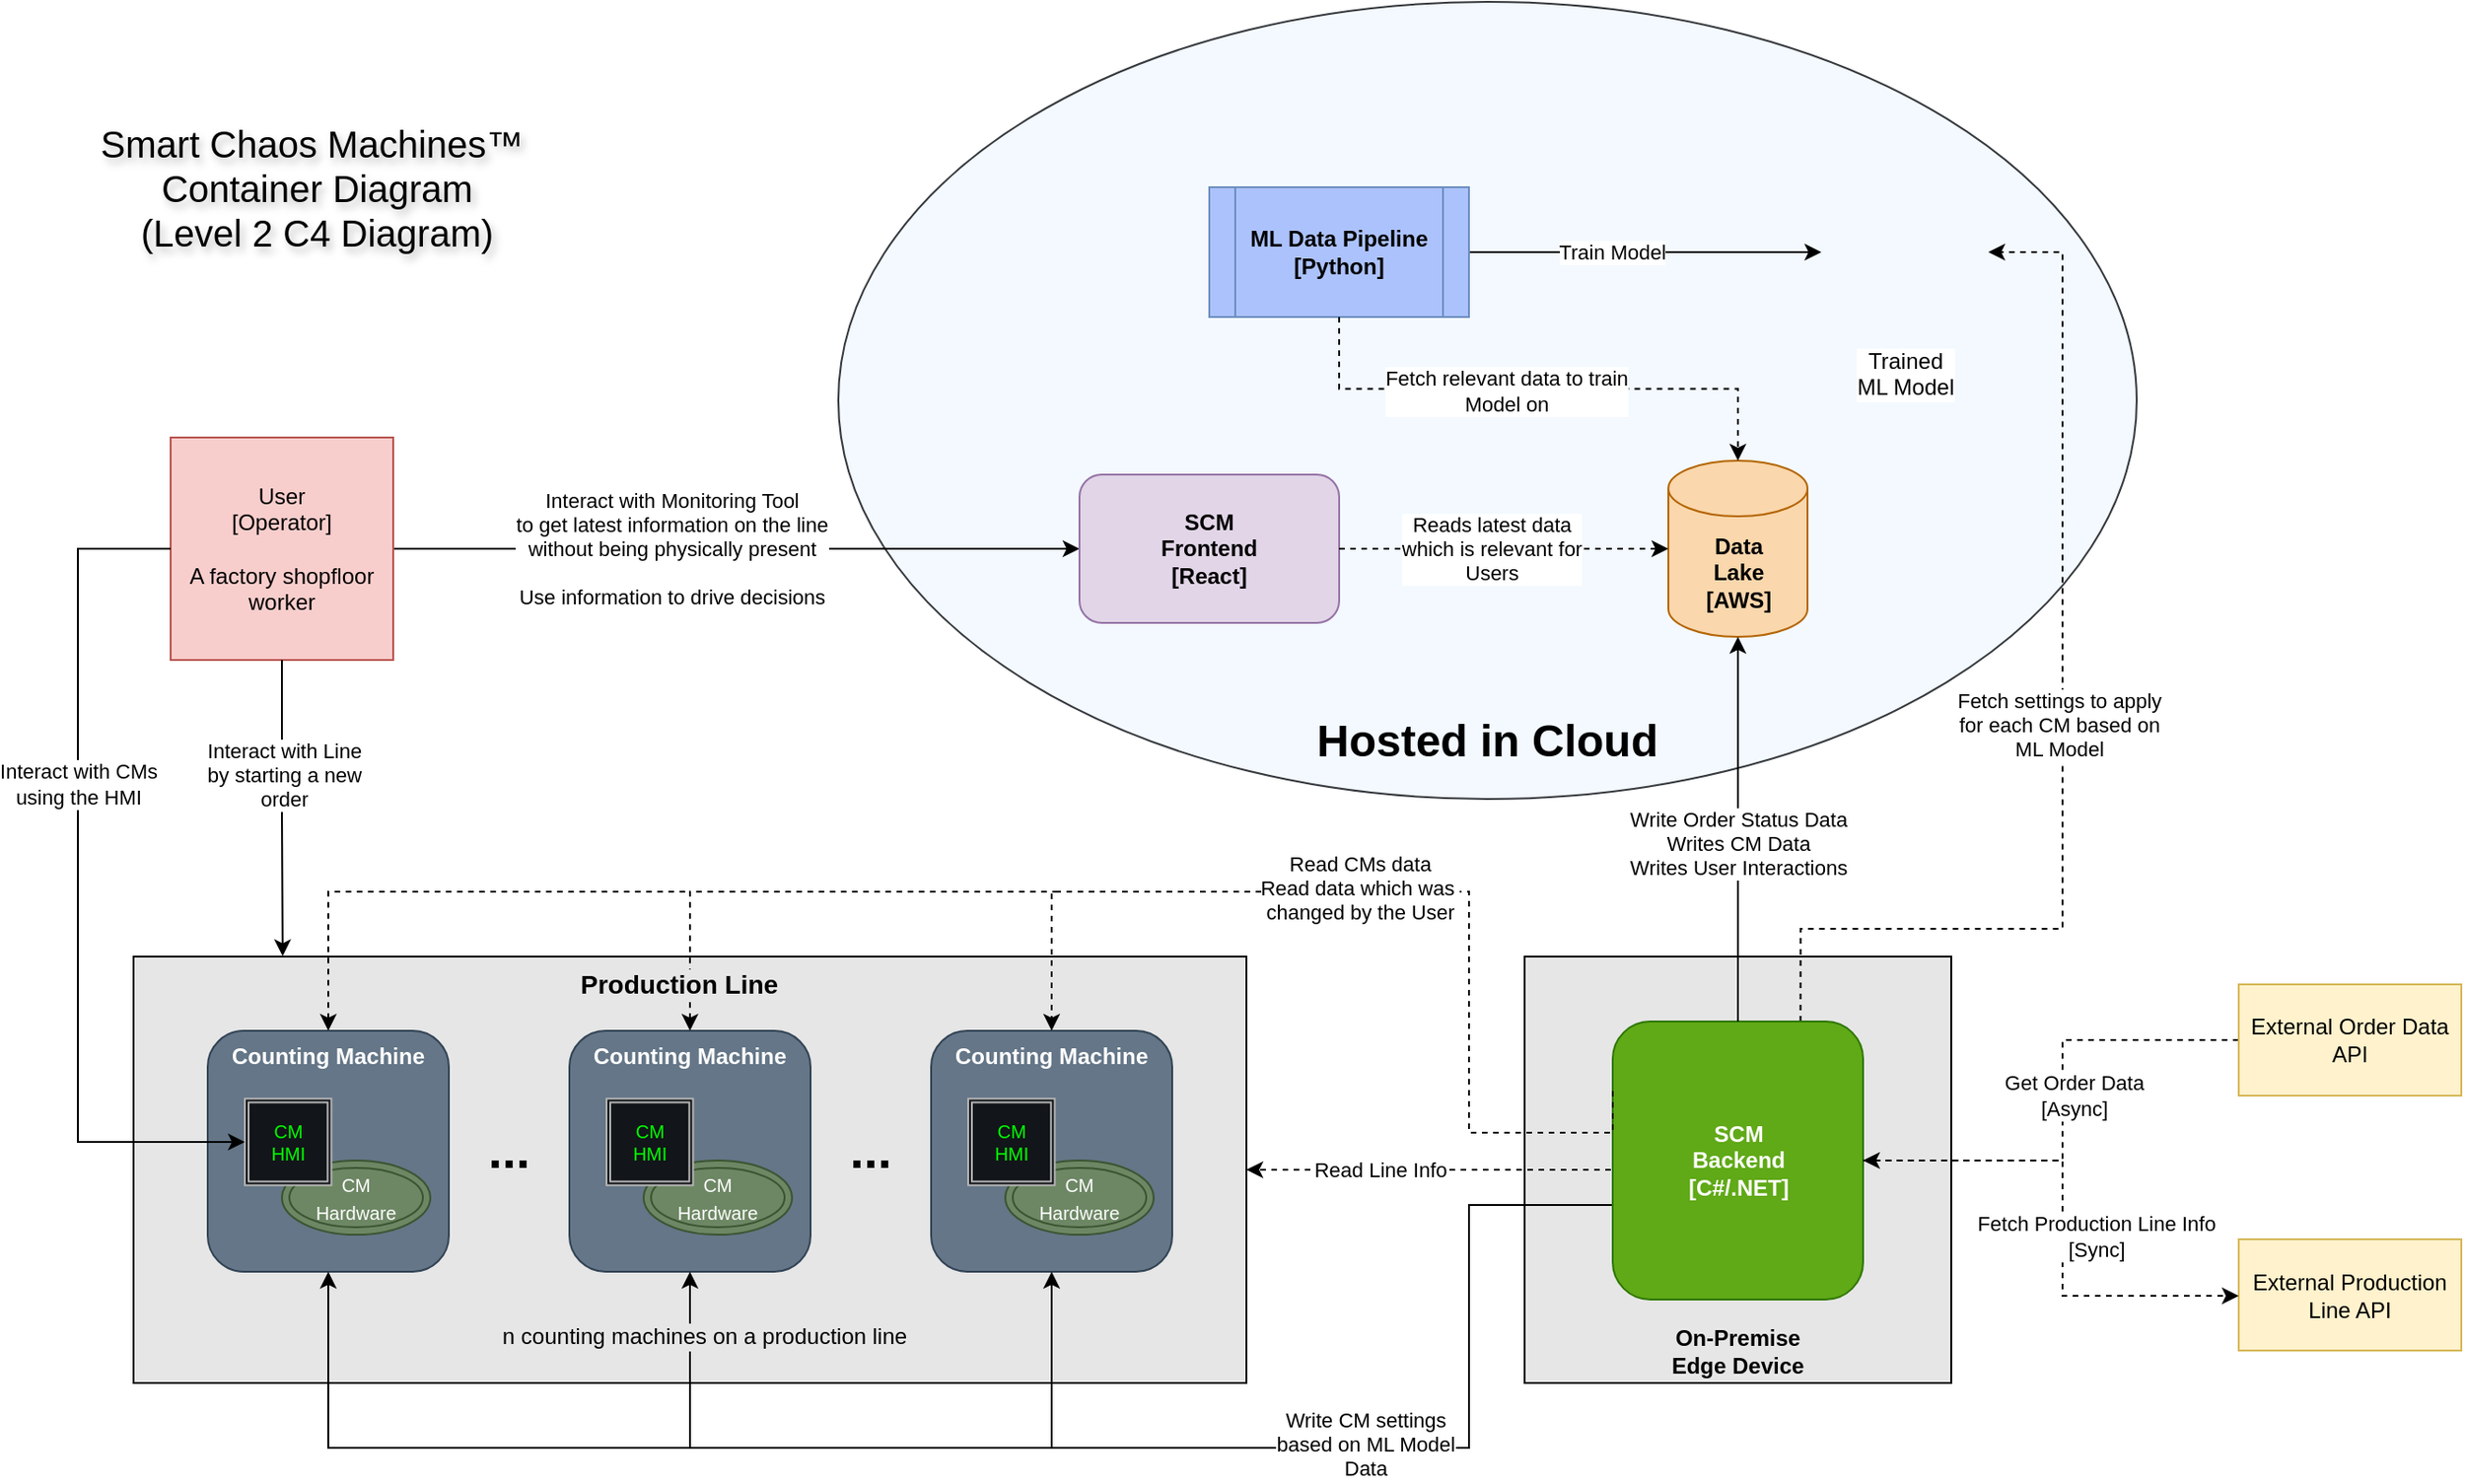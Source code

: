 <mxfile version="28.0.7">
  <diagram name="Page-1" id="Eh93fuZDlFWpbSS4P9uI">
    <mxGraphModel dx="557" dy="372" grid="1" gridSize="10" guides="1" tooltips="1" connect="1" arrows="1" fold="1" page="1" pageScale="1" pageWidth="850" pageHeight="1100" math="0" shadow="0">
      <root>
        <mxCell id="0" />
        <mxCell id="1" parent="0" />
        <mxCell id="BcEj_neSAS26KWRLNINa-44" value="&lt;font style=&quot;font-size: 24px;&quot;&gt;&lt;b&gt;Hosted in Cloud&lt;/b&gt;&lt;/font&gt;&lt;div&gt;&lt;br&gt;&lt;/div&gt;" style="ellipse;whiteSpace=wrap;html=1;verticalAlign=bottom;labelPosition=center;verticalLabelPosition=middle;align=center;fillColor=#F3F9FF;strokeColor=#36393d;" parent="1" vertex="1">
          <mxGeometry x="460" y="20" width="700" height="430" as="geometry" />
        </mxCell>
        <mxCell id="BcEj_neSAS26KWRLNINa-22" value="" style="rounded=0;whiteSpace=wrap;html=1;verticalAlign=top;gradientColor=none;fillColor=#E6E6E6;" parent="1" vertex="1">
          <mxGeometry x="80" y="535" width="600" height="230" as="geometry" />
        </mxCell>
        <mxCell id="BcEj_neSAS26KWRLNINa-40" style="edgeStyle=orthogonalEdgeStyle;rounded=0;orthogonalLoop=1;jettySize=auto;html=1;entryX=0;entryY=0.5;entryDx=0;entryDy=0;" parent="1" source="BcEj_neSAS26KWRLNINa-1" target="BcEj_neSAS26KWRLNINa-27" edge="1">
          <mxGeometry relative="1" as="geometry" />
        </mxCell>
        <mxCell id="BcEj_neSAS26KWRLNINa-41" value="Interact with Monitoring Tool&lt;div&gt;to get latest information on the line&lt;/div&gt;&lt;div&gt;without being physically present&lt;/div&gt;&lt;div&gt;&lt;br&gt;&lt;/div&gt;&lt;div&gt;Use information to drive decisions&lt;/div&gt;" style="edgeLabel;html=1;align=center;verticalAlign=middle;resizable=0;points=[];" parent="BcEj_neSAS26KWRLNINa-40" vertex="1" connectable="0">
          <mxGeometry x="-0.403" relative="1" as="geometry">
            <mxPoint x="39" as="offset" />
          </mxGeometry>
        </mxCell>
        <mxCell id="BcEj_neSAS26KWRLNINa-1" value="User&lt;div&gt;[Operator]&lt;/div&gt;&lt;div&gt;&lt;br&gt;&lt;/div&gt;&lt;div&gt;A factory shopfloor worker&lt;/div&gt;" style="whiteSpace=wrap;html=1;aspect=fixed;fillColor=#f8cecc;strokeColor=#b85450;" parent="1" vertex="1">
          <mxGeometry x="100" y="255" width="120" height="120" as="geometry" />
        </mxCell>
        <mxCell id="BcEj_neSAS26KWRLNINa-2" value="Smart Chaos Machines™&amp;nbsp;&lt;div&gt;Container Diagram&lt;/div&gt;&lt;div&gt;(Level 2 C4 Diagram)&lt;/div&gt;" style="text;html=1;align=center;verticalAlign=middle;whiteSpace=wrap;rounded=0;fontSize=20;textShadow=1;" parent="1" vertex="1">
          <mxGeometry x="38.75" y="80" width="280" height="80" as="geometry" />
        </mxCell>
        <mxCell id="BcEj_neSAS26KWRLNINa-10" value="" style="group;textShadow=0;labelBorderColor=none;" parent="1" vertex="1" connectable="0">
          <mxGeometry x="120" y="575" width="130" height="130" as="geometry" />
        </mxCell>
        <mxCell id="BcEj_neSAS26KWRLNINa-7" value="Counting Machine" style="whiteSpace=wrap;html=1;aspect=fixed;verticalAlign=top;rounded=1;fillColor=#647687;fontColor=#ffffff;strokeColor=#314354;fontStyle=1" parent="BcEj_neSAS26KWRLNINa-10" vertex="1">
          <mxGeometry width="130" height="130" as="geometry" />
        </mxCell>
        <mxCell id="BcEj_neSAS26KWRLNINa-5" value="&lt;font style=&quot;font-size: 10px;&quot;&gt;CM&lt;/font&gt;&lt;div&gt;&lt;font style=&quot;font-size: 10px;&quot;&gt;Hardware&lt;/font&gt;&lt;/div&gt;" style="ellipse;shape=doubleEllipse;whiteSpace=wrap;html=1;fillColor=#6d8764;fontColor=#ffffff;strokeColor=#3A5431;" parent="BcEj_neSAS26KWRLNINa-10" vertex="1">
          <mxGeometry x="40.003" y="70" width="80.0" height="40.0" as="geometry" />
        </mxCell>
        <mxCell id="BcEj_neSAS26KWRLNINa-6" value="&lt;span&gt;&lt;font&gt;CM&lt;/font&gt;&lt;/span&gt;&lt;div&gt;&lt;span&gt;&lt;font&gt;HMI&lt;/font&gt;&lt;/span&gt;&lt;/div&gt;" style="shape=ext;double=1;whiteSpace=wrap;html=1;aspect=fixed;fillColor=#121519;fontColor=#00FF00;strokeColor=#B3B3B3;glass=0;rounded=0;shadow=0;gradientColor=none;labelBackgroundColor=none;fontSize=10;fontStyle=0" parent="BcEj_neSAS26KWRLNINa-10" vertex="1">
          <mxGeometry x="20.003" y="36.667" width="46.667" height="46.667" as="geometry" />
        </mxCell>
        <mxCell id="BcEj_neSAS26KWRLNINa-11" style="edgeStyle=orthogonalEdgeStyle;rounded=0;orthogonalLoop=1;jettySize=auto;html=1;entryX=0;entryY=0.5;entryDx=0;entryDy=0;exitX=0;exitY=0.5;exitDx=0;exitDy=0;" parent="1" source="BcEj_neSAS26KWRLNINa-1" target="BcEj_neSAS26KWRLNINa-6" edge="1">
          <mxGeometry relative="1" as="geometry">
            <Array as="points">
              <mxPoint x="50" y="315" />
              <mxPoint x="50" y="635" />
            </Array>
          </mxGeometry>
        </mxCell>
        <mxCell id="BcEj_neSAS26KWRLNINa-12" value="Interact with CMs&lt;div&gt;using the HMI&lt;/div&gt;" style="edgeLabel;html=1;align=center;verticalAlign=middle;resizable=0;points=[];" parent="BcEj_neSAS26KWRLNINa-11" vertex="1" connectable="0">
          <mxGeometry x="-0.402" y="1" relative="1" as="geometry">
            <mxPoint x="-1" y="39" as="offset" />
          </mxGeometry>
        </mxCell>
        <mxCell id="BcEj_neSAS26KWRLNINa-13" value="" style="group;textShadow=0;labelBorderColor=none;" parent="1" vertex="1" connectable="0">
          <mxGeometry x="315" y="575" width="130" height="130" as="geometry" />
        </mxCell>
        <mxCell id="BcEj_neSAS26KWRLNINa-14" value="Counting Machine" style="whiteSpace=wrap;html=1;aspect=fixed;verticalAlign=top;rounded=1;fillColor=#647687;fontColor=#ffffff;strokeColor=#314354;fontStyle=1" parent="BcEj_neSAS26KWRLNINa-13" vertex="1">
          <mxGeometry width="130" height="130" as="geometry" />
        </mxCell>
        <mxCell id="BcEj_neSAS26KWRLNINa-15" value="&lt;font style=&quot;font-size: 10px;&quot;&gt;CM&lt;/font&gt;&lt;div&gt;&lt;font style=&quot;font-size: 10px;&quot;&gt;Hardware&lt;/font&gt;&lt;/div&gt;" style="ellipse;shape=doubleEllipse;whiteSpace=wrap;html=1;fillColor=#6d8764;fontColor=#ffffff;strokeColor=#3A5431;" parent="BcEj_neSAS26KWRLNINa-13" vertex="1">
          <mxGeometry x="40.003" y="70" width="80.0" height="40.0" as="geometry" />
        </mxCell>
        <mxCell id="BcEj_neSAS26KWRLNINa-16" value="&lt;span&gt;&lt;font&gt;CM&lt;/font&gt;&lt;/span&gt;&lt;div&gt;&lt;span&gt;&lt;font&gt;HMI&lt;/font&gt;&lt;/span&gt;&lt;/div&gt;" style="shape=ext;double=1;whiteSpace=wrap;html=1;aspect=fixed;fillColor=#121519;fontColor=#00FF00;strokeColor=#B3B3B3;glass=0;rounded=0;shadow=0;gradientColor=none;labelBackgroundColor=none;fontSize=10;fontStyle=0" parent="BcEj_neSAS26KWRLNINa-13" vertex="1">
          <mxGeometry x="20.003" y="36.667" width="46.667" height="46.667" as="geometry" />
        </mxCell>
        <mxCell id="BcEj_neSAS26KWRLNINa-17" value="" style="group" parent="1" vertex="1" connectable="0">
          <mxGeometry x="510" y="575" width="130" height="130" as="geometry" />
        </mxCell>
        <mxCell id="BcEj_neSAS26KWRLNINa-18" value="Counting Machine" style="whiteSpace=wrap;html=1;aspect=fixed;verticalAlign=top;rounded=1;fillColor=#647687;fontColor=#ffffff;strokeColor=#314354;fontStyle=1;textShadow=0;labelBorderColor=none;" parent="BcEj_neSAS26KWRLNINa-17" vertex="1">
          <mxGeometry width="130" height="130" as="geometry" />
        </mxCell>
        <mxCell id="BcEj_neSAS26KWRLNINa-19" value="&lt;font style=&quot;font-size: 10px;&quot;&gt;CM&lt;/font&gt;&lt;div&gt;&lt;font style=&quot;font-size: 10px;&quot;&gt;Hardware&lt;/font&gt;&lt;/div&gt;" style="ellipse;shape=doubleEllipse;whiteSpace=wrap;html=1;fillColor=#6d8764;fontColor=#ffffff;strokeColor=#3A5431;" parent="BcEj_neSAS26KWRLNINa-17" vertex="1">
          <mxGeometry x="40.003" y="70" width="80.0" height="40.0" as="geometry" />
        </mxCell>
        <mxCell id="BcEj_neSAS26KWRLNINa-20" value="&lt;span&gt;&lt;font&gt;CM&lt;/font&gt;&lt;/span&gt;&lt;div&gt;&lt;span&gt;&lt;font&gt;HMI&lt;/font&gt;&lt;/span&gt;&lt;/div&gt;" style="shape=ext;double=1;whiteSpace=wrap;html=1;aspect=fixed;fillColor=#121519;fontColor=#00FF00;strokeColor=#B3B3B3;glass=0;rounded=0;shadow=0;gradientColor=none;labelBackgroundColor=none;fontSize=10;fontStyle=0" parent="BcEj_neSAS26KWRLNINa-17" vertex="1">
          <mxGeometry x="20.003" y="36.667" width="46.667" height="46.667" as="geometry" />
        </mxCell>
        <mxCell id="BcEj_neSAS26KWRLNINa-24" value="&lt;font style=&quot;font-size: 27px;&quot;&gt;&lt;b&gt;...&lt;/b&gt;&lt;/font&gt;" style="text;html=1;align=center;verticalAlign=middle;whiteSpace=wrap;rounded=0;" parent="1" vertex="1">
          <mxGeometry x="250" y="625" width="65" height="30" as="geometry" />
        </mxCell>
        <mxCell id="BcEj_neSAS26KWRLNINa-27" value="SCM&lt;br&gt;Frontend&lt;div&gt;[React]&lt;/div&gt;" style="rounded=1;whiteSpace=wrap;html=1;fontStyle=1;fillColor=#e1d5e7;strokeColor=#9673a6;" parent="1" vertex="1">
          <mxGeometry x="590" y="275" width="140" height="80" as="geometry" />
        </mxCell>
        <mxCell id="BcEj_neSAS26KWRLNINa-28" value="Data&lt;div&gt;Lake&lt;/div&gt;&lt;div&gt;[AWS]&lt;/div&gt;" style="shape=cylinder3;whiteSpace=wrap;html=1;boundedLbl=1;backgroundOutline=1;size=15;fontStyle=1;fillColor=#fad7ac;strokeColor=#b46504;" parent="1" vertex="1">
          <mxGeometry x="907.5" y="267.5" width="75" height="95" as="geometry" />
        </mxCell>
        <mxCell id="BcEj_neSAS26KWRLNINa-31" value="On-Premise&lt;div&gt;Edge Device&lt;/div&gt;" style="whiteSpace=wrap;html=1;aspect=fixed;verticalAlign=bottom;fontStyle=1;fillColor=#E6E6E6;" parent="1" vertex="1">
          <mxGeometry x="830" y="535" width="230" height="230" as="geometry" />
        </mxCell>
        <mxCell id="BcEj_neSAS26KWRLNINa-32" value="&lt;font style=&quot;font-size: 27px;&quot;&gt;&lt;b&gt;...&lt;/b&gt;&lt;/font&gt;" style="text;html=1;align=center;verticalAlign=middle;whiteSpace=wrap;rounded=0;" parent="1" vertex="1">
          <mxGeometry x="445" y="625" width="65" height="30" as="geometry" />
        </mxCell>
        <mxCell id="BcEj_neSAS26KWRLNINa-47" style="edgeStyle=orthogonalEdgeStyle;rounded=0;orthogonalLoop=1;jettySize=auto;html=1;exitX=1;exitY=0.5;exitDx=0;exitDy=0;dashed=1;entryX=0;entryY=0.5;entryDx=0;entryDy=0;startArrow=classic;startFill=1;endArrow=none;endFill=0;" parent="1" source="BcEj_neSAS26KWRLNINa-26" target="BcEj_neSAS26KWRLNINa-75" edge="1">
          <mxGeometry relative="1" as="geometry">
            <mxPoint x="1250" y="648" as="targetPoint" />
            <Array as="points">
              <mxPoint x="1120" y="645" />
              <mxPoint x="1120" y="580" />
            </Array>
          </mxGeometry>
        </mxCell>
        <mxCell id="BcEj_neSAS26KWRLNINa-53" value="Get Order Data&lt;div&gt;[Async]&lt;/div&gt;" style="edgeLabel;html=1;align=center;verticalAlign=middle;resizable=0;points=[];" parent="BcEj_neSAS26KWRLNINa-47" vertex="1" connectable="0">
          <mxGeometry x="0.005" y="2" relative="1" as="geometry">
            <mxPoint x="8" y="-8" as="offset" />
          </mxGeometry>
        </mxCell>
        <mxCell id="BcEj_neSAS26KWRLNINa-49" style="edgeStyle=orthogonalEdgeStyle;rounded=0;orthogonalLoop=1;jettySize=auto;html=1;exitX=0;exitY=0.5;exitDx=0;exitDy=0;entryX=1;entryY=0.5;entryDx=0;entryDy=0;dashed=1;" parent="1" source="BcEj_neSAS26KWRLNINa-26" target="BcEj_neSAS26KWRLNINa-22" edge="1">
          <mxGeometry relative="1" as="geometry">
            <Array as="points">
              <mxPoint x="850" y="650" />
              <mxPoint x="850" y="650" />
            </Array>
          </mxGeometry>
        </mxCell>
        <mxCell id="BcEj_neSAS26KWRLNINa-50" value="Read Line Info" style="edgeLabel;html=1;align=center;verticalAlign=middle;resizable=0;points=[];" parent="BcEj_neSAS26KWRLNINa-49" vertex="1" connectable="0">
          <mxGeometry x="0.371" y="-1" relative="1" as="geometry">
            <mxPoint x="8" y="1" as="offset" />
          </mxGeometry>
        </mxCell>
        <mxCell id="BcEj_neSAS26KWRLNINa-55" style="edgeStyle=orthogonalEdgeStyle;rounded=0;orthogonalLoop=1;jettySize=auto;html=1;exitX=0.75;exitY=0;exitDx=0;exitDy=0;dashed=1;entryX=1;entryY=0.5;entryDx=0;entryDy=0;" parent="1" source="BcEj_neSAS26KWRLNINa-26" target="BcEj_neSAS26KWRLNINa-52" edge="1">
          <mxGeometry relative="1" as="geometry">
            <Array as="points">
              <mxPoint x="979" y="520" />
              <mxPoint x="1120" y="520" />
              <mxPoint x="1120" y="155" />
            </Array>
            <mxPoint x="1180" y="140" as="targetPoint" />
          </mxGeometry>
        </mxCell>
        <mxCell id="BcEj_neSAS26KWRLNINa-56" value="Fetch settings to apply&lt;div&gt;for each CM based on&lt;/div&gt;&lt;div&gt;ML Model&lt;/div&gt;" style="edgeLabel;html=1;align=center;verticalAlign=middle;resizable=0;points=[];" parent="BcEj_neSAS26KWRLNINa-55" vertex="1" connectable="0">
          <mxGeometry x="0.162" y="2" relative="1" as="geometry">
            <mxPoint y="45" as="offset" />
          </mxGeometry>
        </mxCell>
        <mxCell id="BcEj_neSAS26KWRLNINa-58" style="edgeStyle=orthogonalEdgeStyle;rounded=0;orthogonalLoop=1;jettySize=auto;html=1;exitX=0;exitY=0.75;exitDx=0;exitDy=0;entryX=0.5;entryY=1;entryDx=0;entryDy=0;" parent="1" source="BcEj_neSAS26KWRLNINa-26" target="BcEj_neSAS26KWRLNINa-18" edge="1">
          <mxGeometry relative="1" as="geometry">
            <Array as="points">
              <mxPoint x="800" y="669" />
              <mxPoint x="800" y="800" />
              <mxPoint x="575" y="800" />
            </Array>
          </mxGeometry>
        </mxCell>
        <mxCell id="BcEj_neSAS26KWRLNINa-59" value="Write CM settings&lt;div&gt;based on ML Model&lt;/div&gt;&lt;div&gt;Data&lt;/div&gt;" style="edgeLabel;html=1;align=center;verticalAlign=middle;resizable=0;points=[];" parent="BcEj_neSAS26KWRLNINa-58" vertex="1" connectable="0">
          <mxGeometry x="0.352" y="-2" relative="1" as="geometry">
            <mxPoint x="88" as="offset" />
          </mxGeometry>
        </mxCell>
        <mxCell id="BcEj_neSAS26KWRLNINa-26" value="SCM&lt;br&gt;Backend&lt;div&gt;[C#/.NET]&lt;/div&gt;" style="rounded=1;whiteSpace=wrap;html=1;fillColor=#60a917;fontColor=#ffffff;strokeColor=#2D7600;fontStyle=1" parent="1" vertex="1">
          <mxGeometry x="877.5" y="570" width="135" height="150" as="geometry" />
        </mxCell>
        <mxCell id="BcEj_neSAS26KWRLNINa-29" style="edgeStyle=orthogonalEdgeStyle;rounded=0;orthogonalLoop=1;jettySize=auto;html=1;entryX=0.5;entryY=0;entryDx=0;entryDy=0;exitX=0;exitY=0.25;exitDx=0;exitDy=0;dashed=1;" parent="1" source="BcEj_neSAS26KWRLNINa-26" target="BcEj_neSAS26KWRLNINa-18" edge="1">
          <mxGeometry relative="1" as="geometry">
            <Array as="points">
              <mxPoint x="877" y="630" />
              <mxPoint x="800" y="630" />
              <mxPoint x="800" y="500" />
              <mxPoint x="575" y="500" />
            </Array>
          </mxGeometry>
        </mxCell>
        <mxCell id="BcEj_neSAS26KWRLNINa-33" value="Read CMs data&lt;div&gt;Read data which was&amp;nbsp;&lt;/div&gt;&lt;div&gt;changed&amp;nbsp;&lt;span style=&quot;background-color: light-dark(#ffffff, var(--ge-dark-color, #121212)); color: light-dark(rgb(0, 0, 0), rgb(255, 255, 255));&quot;&gt;by the User&lt;/span&gt;&lt;/div&gt;" style="edgeLabel;html=1;align=center;verticalAlign=middle;resizable=0;points=[];" parent="BcEj_neSAS26KWRLNINa-29" vertex="1" connectable="0">
          <mxGeometry x="0.331" relative="1" as="geometry">
            <mxPoint x="63" y="-2" as="offset" />
          </mxGeometry>
        </mxCell>
        <mxCell id="BcEj_neSAS26KWRLNINa-34" style="edgeStyle=orthogonalEdgeStyle;rounded=0;orthogonalLoop=1;jettySize=auto;html=1;exitX=0.5;exitY=0;exitDx=0;exitDy=0;entryX=0.5;entryY=1;entryDx=0;entryDy=0;entryPerimeter=0;" parent="1" source="BcEj_neSAS26KWRLNINa-26" target="BcEj_neSAS26KWRLNINa-28" edge="1">
          <mxGeometry relative="1" as="geometry" />
        </mxCell>
        <mxCell id="BcEj_neSAS26KWRLNINa-36" value="Write Order Status Data&lt;div&gt;Writes CM Data&lt;/div&gt;&lt;div&gt;Writes User Interactions&lt;/div&gt;" style="edgeLabel;html=1;align=center;verticalAlign=middle;resizable=0;points=[];" parent="BcEj_neSAS26KWRLNINa-34" vertex="1" connectable="0">
          <mxGeometry x="0.422" y="1" relative="1" as="geometry">
            <mxPoint x="1" y="51" as="offset" />
          </mxGeometry>
        </mxCell>
        <mxCell id="BcEj_neSAS26KWRLNINa-35" style="edgeStyle=orthogonalEdgeStyle;rounded=0;orthogonalLoop=1;jettySize=auto;html=1;entryX=0;entryY=0.5;entryDx=0;entryDy=0;entryPerimeter=0;dashed=1;" parent="1" source="BcEj_neSAS26KWRLNINa-27" target="BcEj_neSAS26KWRLNINa-28" edge="1">
          <mxGeometry relative="1" as="geometry" />
        </mxCell>
        <mxCell id="BcEj_neSAS26KWRLNINa-39" value="Reads latest data&lt;div&gt;which is relevant for&lt;/div&gt;&lt;div&gt;Users&lt;/div&gt;" style="edgeLabel;html=1;align=center;verticalAlign=middle;resizable=0;points=[];" parent="BcEj_neSAS26KWRLNINa-35" vertex="1" connectable="0">
          <mxGeometry x="-0.116" relative="1" as="geometry">
            <mxPoint x="3" as="offset" />
          </mxGeometry>
        </mxCell>
        <mxCell id="BcEj_neSAS26KWRLNINa-52" value="&lt;div&gt;Trained&lt;/div&gt;ML Model" style="shape=image;html=1;verticalAlign=top;verticalLabelPosition=bottom;labelBackgroundColor=#ffffff;imageAspect=0;aspect=fixed;image=https://icons.diagrams.net/icon-cache1/Business_Success-2515/brain-think-brainstorm-creative-idea-1080.svg" parent="1" vertex="1">
          <mxGeometry x="990" y="110" width="90" height="90" as="geometry" />
        </mxCell>
        <mxCell id="BcEj_neSAS26KWRLNINa-60" style="edgeStyle=orthogonalEdgeStyle;rounded=0;orthogonalLoop=1;jettySize=auto;html=1;strokeColor=default;exitX=0.5;exitY=1;exitDx=0;exitDy=0;startArrow=classic;startFill=1;endArrow=none;endFill=0;" parent="1" source="BcEj_neSAS26KWRLNINa-14" edge="1">
          <mxGeometry relative="1" as="geometry">
            <mxPoint x="570" y="800" as="targetPoint" />
            <Array as="points">
              <mxPoint x="380" y="800" />
              <mxPoint x="580" y="800" />
            </Array>
          </mxGeometry>
        </mxCell>
        <mxCell id="BcEj_neSAS26KWRLNINa-61" style="edgeStyle=orthogonalEdgeStyle;rounded=0;orthogonalLoop=1;jettySize=auto;html=1;strokeColor=default;exitX=0.5;exitY=1;exitDx=0;exitDy=0;startArrow=classic;startFill=1;endArrow=none;endFill=0;" parent="1" source="BcEj_neSAS26KWRLNINa-7" edge="1">
          <mxGeometry relative="1" as="geometry">
            <mxPoint x="380" y="800" as="targetPoint" />
            <mxPoint x="187.52" y="705" as="sourcePoint" />
            <Array as="points">
              <mxPoint x="185" y="800" />
              <mxPoint x="380" y="800" />
            </Array>
          </mxGeometry>
        </mxCell>
        <mxCell id="BcEj_neSAS26KWRLNINa-21" value="n counting machines on a production line" style="text;html=1;align=center;verticalAlign=middle;whiteSpace=wrap;rounded=0;fillColor=none;labelBackgroundColor=light-dark(#e6e6e6, #ededed);" parent="1" vertex="1">
          <mxGeometry x="202.5" y="725" width="370" height="30" as="geometry" />
        </mxCell>
        <mxCell id="BcEj_neSAS26KWRLNINa-64" style="edgeStyle=orthogonalEdgeStyle;rounded=0;orthogonalLoop=1;jettySize=auto;html=1;strokeColor=default;exitX=0.5;exitY=0;exitDx=0;exitDy=0;startArrow=classic;startFill=1;endArrow=none;endFill=0;dashed=1;" parent="1" source="BcEj_neSAS26KWRLNINa-14" edge="1">
          <mxGeometry relative="1" as="geometry">
            <mxPoint x="580" y="500" as="targetPoint" />
            <mxPoint x="510" y="820" as="sourcePoint" />
            <Array as="points">
              <mxPoint x="380" y="500" />
            </Array>
          </mxGeometry>
        </mxCell>
        <mxCell id="BcEj_neSAS26KWRLNINa-65" style="edgeStyle=orthogonalEdgeStyle;rounded=0;orthogonalLoop=1;jettySize=auto;html=1;strokeColor=default;exitX=0.5;exitY=0;exitDx=0;exitDy=0;startArrow=classic;startFill=1;endArrow=none;endFill=0;dashed=1;" parent="1" source="BcEj_neSAS26KWRLNINa-7" edge="1">
          <mxGeometry relative="1" as="geometry">
            <mxPoint x="380" y="500" as="targetPoint" />
            <mxPoint x="187.52" y="575" as="sourcePoint" />
            <Array as="points">
              <mxPoint x="185" y="500" />
            </Array>
          </mxGeometry>
        </mxCell>
        <mxCell id="BcEj_neSAS26KWRLNINa-67" style="edgeStyle=orthogonalEdgeStyle;rounded=0;orthogonalLoop=1;jettySize=auto;html=1;entryX=0;entryY=0.5;entryDx=0;entryDy=0;" parent="1" source="BcEj_neSAS26KWRLNINa-66" target="BcEj_neSAS26KWRLNINa-52" edge="1">
          <mxGeometry relative="1" as="geometry" />
        </mxCell>
        <mxCell id="BcEj_neSAS26KWRLNINa-68" value="Train Model" style="edgeLabel;html=1;align=center;verticalAlign=middle;resizable=0;points=[];" parent="BcEj_neSAS26KWRLNINa-67" vertex="1" connectable="0">
          <mxGeometry x="-0.291" y="-3" relative="1" as="geometry">
            <mxPoint x="9" y="-3" as="offset" />
          </mxGeometry>
        </mxCell>
        <mxCell id="BcEj_neSAS26KWRLNINa-66" value="ML Data Pipeline&lt;div&gt;[Python]&lt;/div&gt;" style="shape=process;whiteSpace=wrap;html=1;backgroundOutline=1;fillColor=#ACC2FC;strokeColor=#6c8ebf;fontStyle=1" parent="1" vertex="1">
          <mxGeometry x="660" y="120" width="140" height="70" as="geometry" />
        </mxCell>
        <mxCell id="BcEj_neSAS26KWRLNINa-70" style="edgeStyle=orthogonalEdgeStyle;rounded=0;orthogonalLoop=1;jettySize=auto;html=1;exitX=0.5;exitY=1;exitDx=0;exitDy=0;entryX=0.5;entryY=0;entryDx=0;entryDy=0;entryPerimeter=0;dashed=1;" parent="1" source="BcEj_neSAS26KWRLNINa-66" target="BcEj_neSAS26KWRLNINa-28" edge="1">
          <mxGeometry relative="1" as="geometry" />
        </mxCell>
        <mxCell id="BcEj_neSAS26KWRLNINa-71" value="Fetch relevant data to train&lt;div&gt;Model on&lt;/div&gt;" style="edgeLabel;html=1;align=center;verticalAlign=middle;resizable=0;points=[];" parent="BcEj_neSAS26KWRLNINa-70" vertex="1" connectable="0">
          <mxGeometry x="-0.203" y="-1" relative="1" as="geometry">
            <mxPoint x="12" as="offset" />
          </mxGeometry>
        </mxCell>
        <mxCell id="BcEj_neSAS26KWRLNINa-73" value="&lt;b style=&quot;forced-color-adjust: none; color: rgb(0, 0, 0); font-family: Helvetica; font-size: 12px; font-style: normal; font-variant-ligatures: normal; font-variant-caps: normal; letter-spacing: normal; orphans: 2; text-align: center; text-indent: 0px; text-transform: none; widows: 2; word-spacing: 0px; -webkit-text-stroke-width: 0px; white-space: normal; text-decoration-thickness: initial; text-decoration-style: initial; text-decoration-color: initial;&quot;&gt;&lt;font style=&quot;forced-color-adjust: none; font-size: 14px;&quot;&gt;Production Line&lt;/font&gt;&lt;/b&gt;" style="text;whiteSpace=wrap;html=1;labelBackgroundColor=light-dark(#e6e6e6, #ededed);" parent="1" vertex="1">
          <mxGeometry x="318.75" y="535" width="122.5" height="25" as="geometry" />
        </mxCell>
        <mxCell id="BcEj_neSAS26KWRLNINa-75" value="External Order Data API" style="rounded=0;whiteSpace=wrap;html=1;fillColor=#fff2cc;strokeColor=#d6b656;" parent="1" vertex="1">
          <mxGeometry x="1215" y="550" width="120" height="60" as="geometry" />
        </mxCell>
        <mxCell id="BcEj_neSAS26KWRLNINa-76" value="External Production Line API" style="rounded=0;whiteSpace=wrap;html=1;fillColor=#fff2cc;strokeColor=#d6b656;" parent="1" vertex="1">
          <mxGeometry x="1215" y="687.5" width="120" height="60" as="geometry" />
        </mxCell>
        <mxCell id="BcEj_neSAS26KWRLNINa-79" style="edgeStyle=orthogonalEdgeStyle;rounded=0;orthogonalLoop=1;jettySize=auto;html=1;exitX=1;exitY=0.5;exitDx=0;exitDy=0;dashed=1;entryX=0;entryY=0.5;entryDx=0;entryDy=0;" parent="1" source="BcEj_neSAS26KWRLNINa-26" target="BcEj_neSAS26KWRLNINa-76" edge="1">
          <mxGeometry relative="1" as="geometry">
            <mxPoint x="1190" y="655" as="sourcePoint" />
            <mxPoint x="1392" y="600" as="targetPoint" />
            <Array as="points">
              <mxPoint x="1120" y="645" />
              <mxPoint x="1120" y="718" />
              <mxPoint x="1215" y="718" />
            </Array>
          </mxGeometry>
        </mxCell>
        <mxCell id="BcEj_neSAS26KWRLNINa-80" value="&lt;div&gt;Fetch Production Line Info&lt;/div&gt;&lt;div&gt;[Sync]&lt;/div&gt;" style="edgeLabel;html=1;align=center;verticalAlign=middle;resizable=0;points=[];" parent="BcEj_neSAS26KWRLNINa-79" vertex="1" connectable="0">
          <mxGeometry x="0.005" y="2" relative="1" as="geometry">
            <mxPoint x="16" y="10" as="offset" />
          </mxGeometry>
        </mxCell>
        <mxCell id="mBiyRRaw-XdHYr8DM-Fv-2" style="edgeStyle=orthogonalEdgeStyle;rounded=0;orthogonalLoop=1;jettySize=auto;html=1;entryX=0.134;entryY=-0.001;entryDx=0;entryDy=0;entryPerimeter=0;" edge="1" parent="1" source="BcEj_neSAS26KWRLNINa-1" target="BcEj_neSAS26KWRLNINa-22">
          <mxGeometry relative="1" as="geometry" />
        </mxCell>
        <mxCell id="mBiyRRaw-XdHYr8DM-Fv-3" value="Interact with Line&lt;div&gt;by starting a new&lt;/div&gt;&lt;div&gt;order&lt;/div&gt;" style="edgeLabel;html=1;align=center;verticalAlign=middle;resizable=0;points=[];" vertex="1" connectable="0" parent="mBiyRRaw-XdHYr8DM-Fv-2">
          <mxGeometry x="-0.258" y="1" relative="1" as="geometry">
            <mxPoint y="2" as="offset" />
          </mxGeometry>
        </mxCell>
      </root>
    </mxGraphModel>
  </diagram>
</mxfile>
